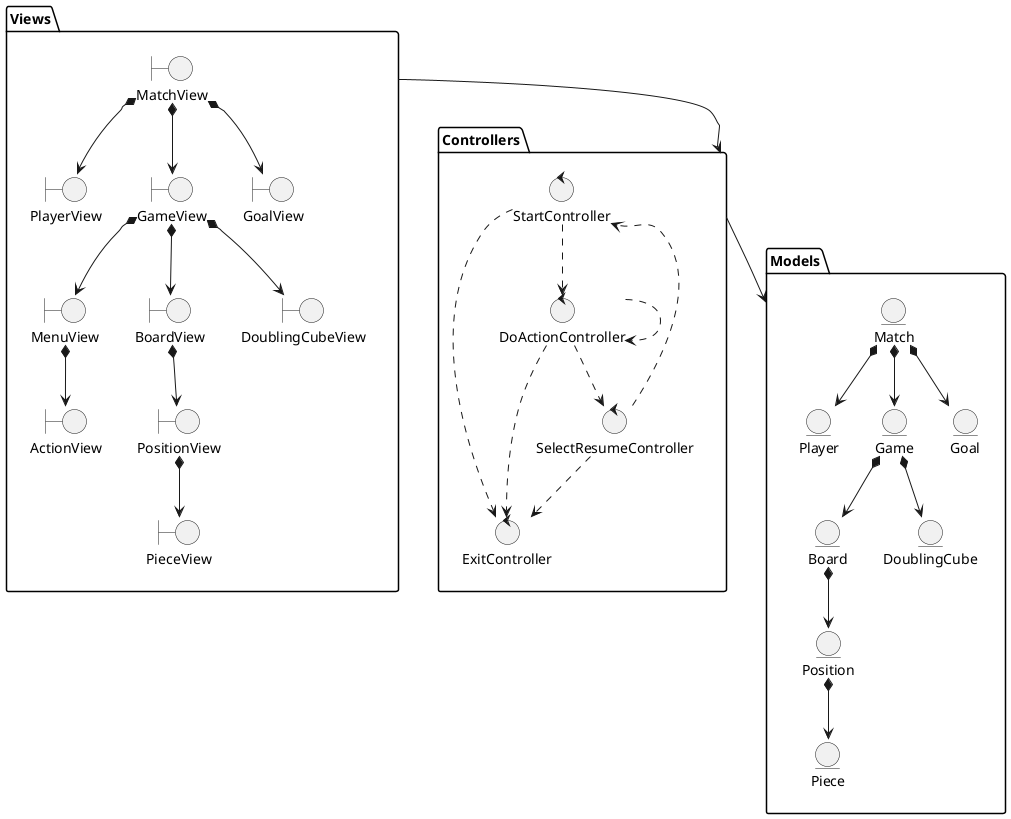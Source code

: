 @startuml

package Views {
    boundary MatchView
    boundary PlayerView
    boundary GameView
    boundary GoalView
    boundary MenuView
    boundary BoardView
    boundary ActionView
    boundary PositionView
    boundary PieceView
    boundary DoublingCubeView

    MatchView *--> GameView
    MatchView *--> GoalView
    MatchView *--> PlayerView
    GameView *--> MenuView
    GameView *--> BoardView
    GameView *--> DoublingCubeView
    MenuView *--> ActionView
    BoardView *--> PositionView
    PositionView *--> PieceView
}

package Models {
    entity Match
    entity Player
    entity Game
    entity Goal
    entity Board
    entity Position
    entity Piece
    entity DoublingCube

    Match *-down-> Player
    Match *-down-> Goal
    Match *-down-> Game
    Game *-down-> DoublingCube
    Game *-down-> Board
    Board *-down-> Position
    Position *-down-> Piece
}

package Controllers {
    control StartController
    control DoActionController
    control SelectResumeController
    control ExitController

    StartController ..> DoActionController
    StartController ..> ExitController
    DoActionController ..> DoActionController
    DoActionController ..> SelectResumeController
    DoActionController ..> ExitController
    SelectResumeController ..> StartController
    SelectResumeController ..> ExitController
}

Views -down-> Controllers

Controllers -down-> Models

@enduml
